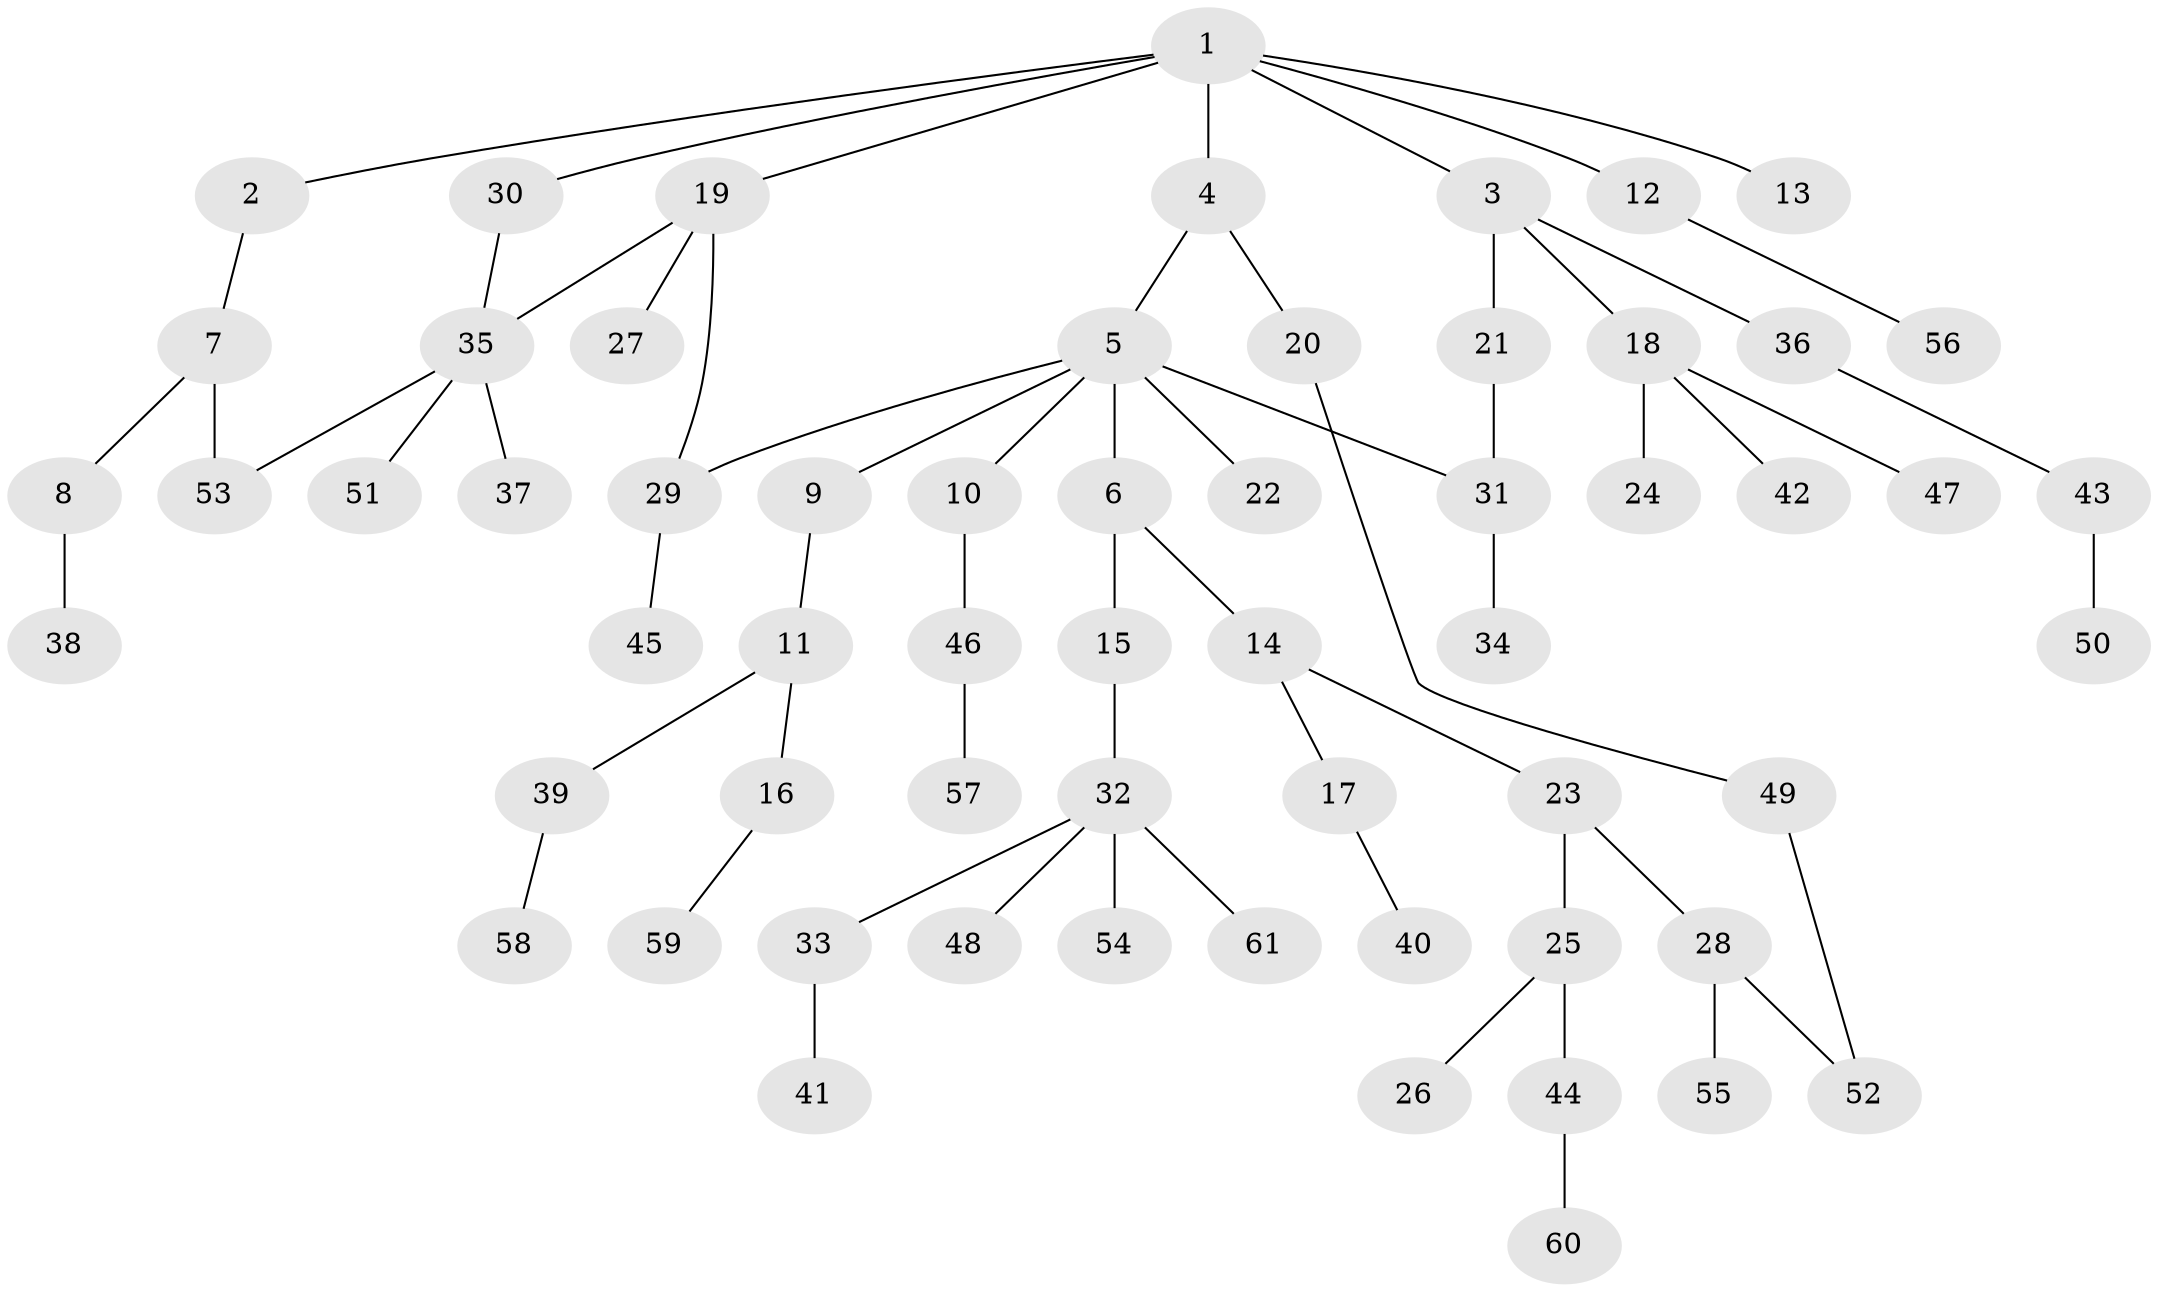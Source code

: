 // Generated by graph-tools (version 1.1) at 2025/34/03/09/25 02:34:19]
// undirected, 61 vertices, 65 edges
graph export_dot {
graph [start="1"]
  node [color=gray90,style=filled];
  1;
  2;
  3;
  4;
  5;
  6;
  7;
  8;
  9;
  10;
  11;
  12;
  13;
  14;
  15;
  16;
  17;
  18;
  19;
  20;
  21;
  22;
  23;
  24;
  25;
  26;
  27;
  28;
  29;
  30;
  31;
  32;
  33;
  34;
  35;
  36;
  37;
  38;
  39;
  40;
  41;
  42;
  43;
  44;
  45;
  46;
  47;
  48;
  49;
  50;
  51;
  52;
  53;
  54;
  55;
  56;
  57;
  58;
  59;
  60;
  61;
  1 -- 2;
  1 -- 3;
  1 -- 4;
  1 -- 12;
  1 -- 13;
  1 -- 19;
  1 -- 30;
  2 -- 7;
  3 -- 18;
  3 -- 21;
  3 -- 36;
  4 -- 5;
  4 -- 20;
  5 -- 6;
  5 -- 9;
  5 -- 10;
  5 -- 22;
  5 -- 31;
  5 -- 29;
  6 -- 14;
  6 -- 15;
  7 -- 8;
  7 -- 53;
  8 -- 38;
  9 -- 11;
  10 -- 46;
  11 -- 16;
  11 -- 39;
  12 -- 56;
  14 -- 17;
  14 -- 23;
  15 -- 32;
  16 -- 59;
  17 -- 40;
  18 -- 24;
  18 -- 42;
  18 -- 47;
  19 -- 27;
  19 -- 29;
  19 -- 35;
  20 -- 49;
  21 -- 31;
  23 -- 25;
  23 -- 28;
  25 -- 26;
  25 -- 44;
  28 -- 52;
  28 -- 55;
  29 -- 45;
  30 -- 35;
  31 -- 34;
  32 -- 33;
  32 -- 48;
  32 -- 54;
  32 -- 61;
  33 -- 41;
  35 -- 37;
  35 -- 51;
  35 -- 53;
  36 -- 43;
  39 -- 58;
  43 -- 50;
  44 -- 60;
  46 -- 57;
  49 -- 52;
}
